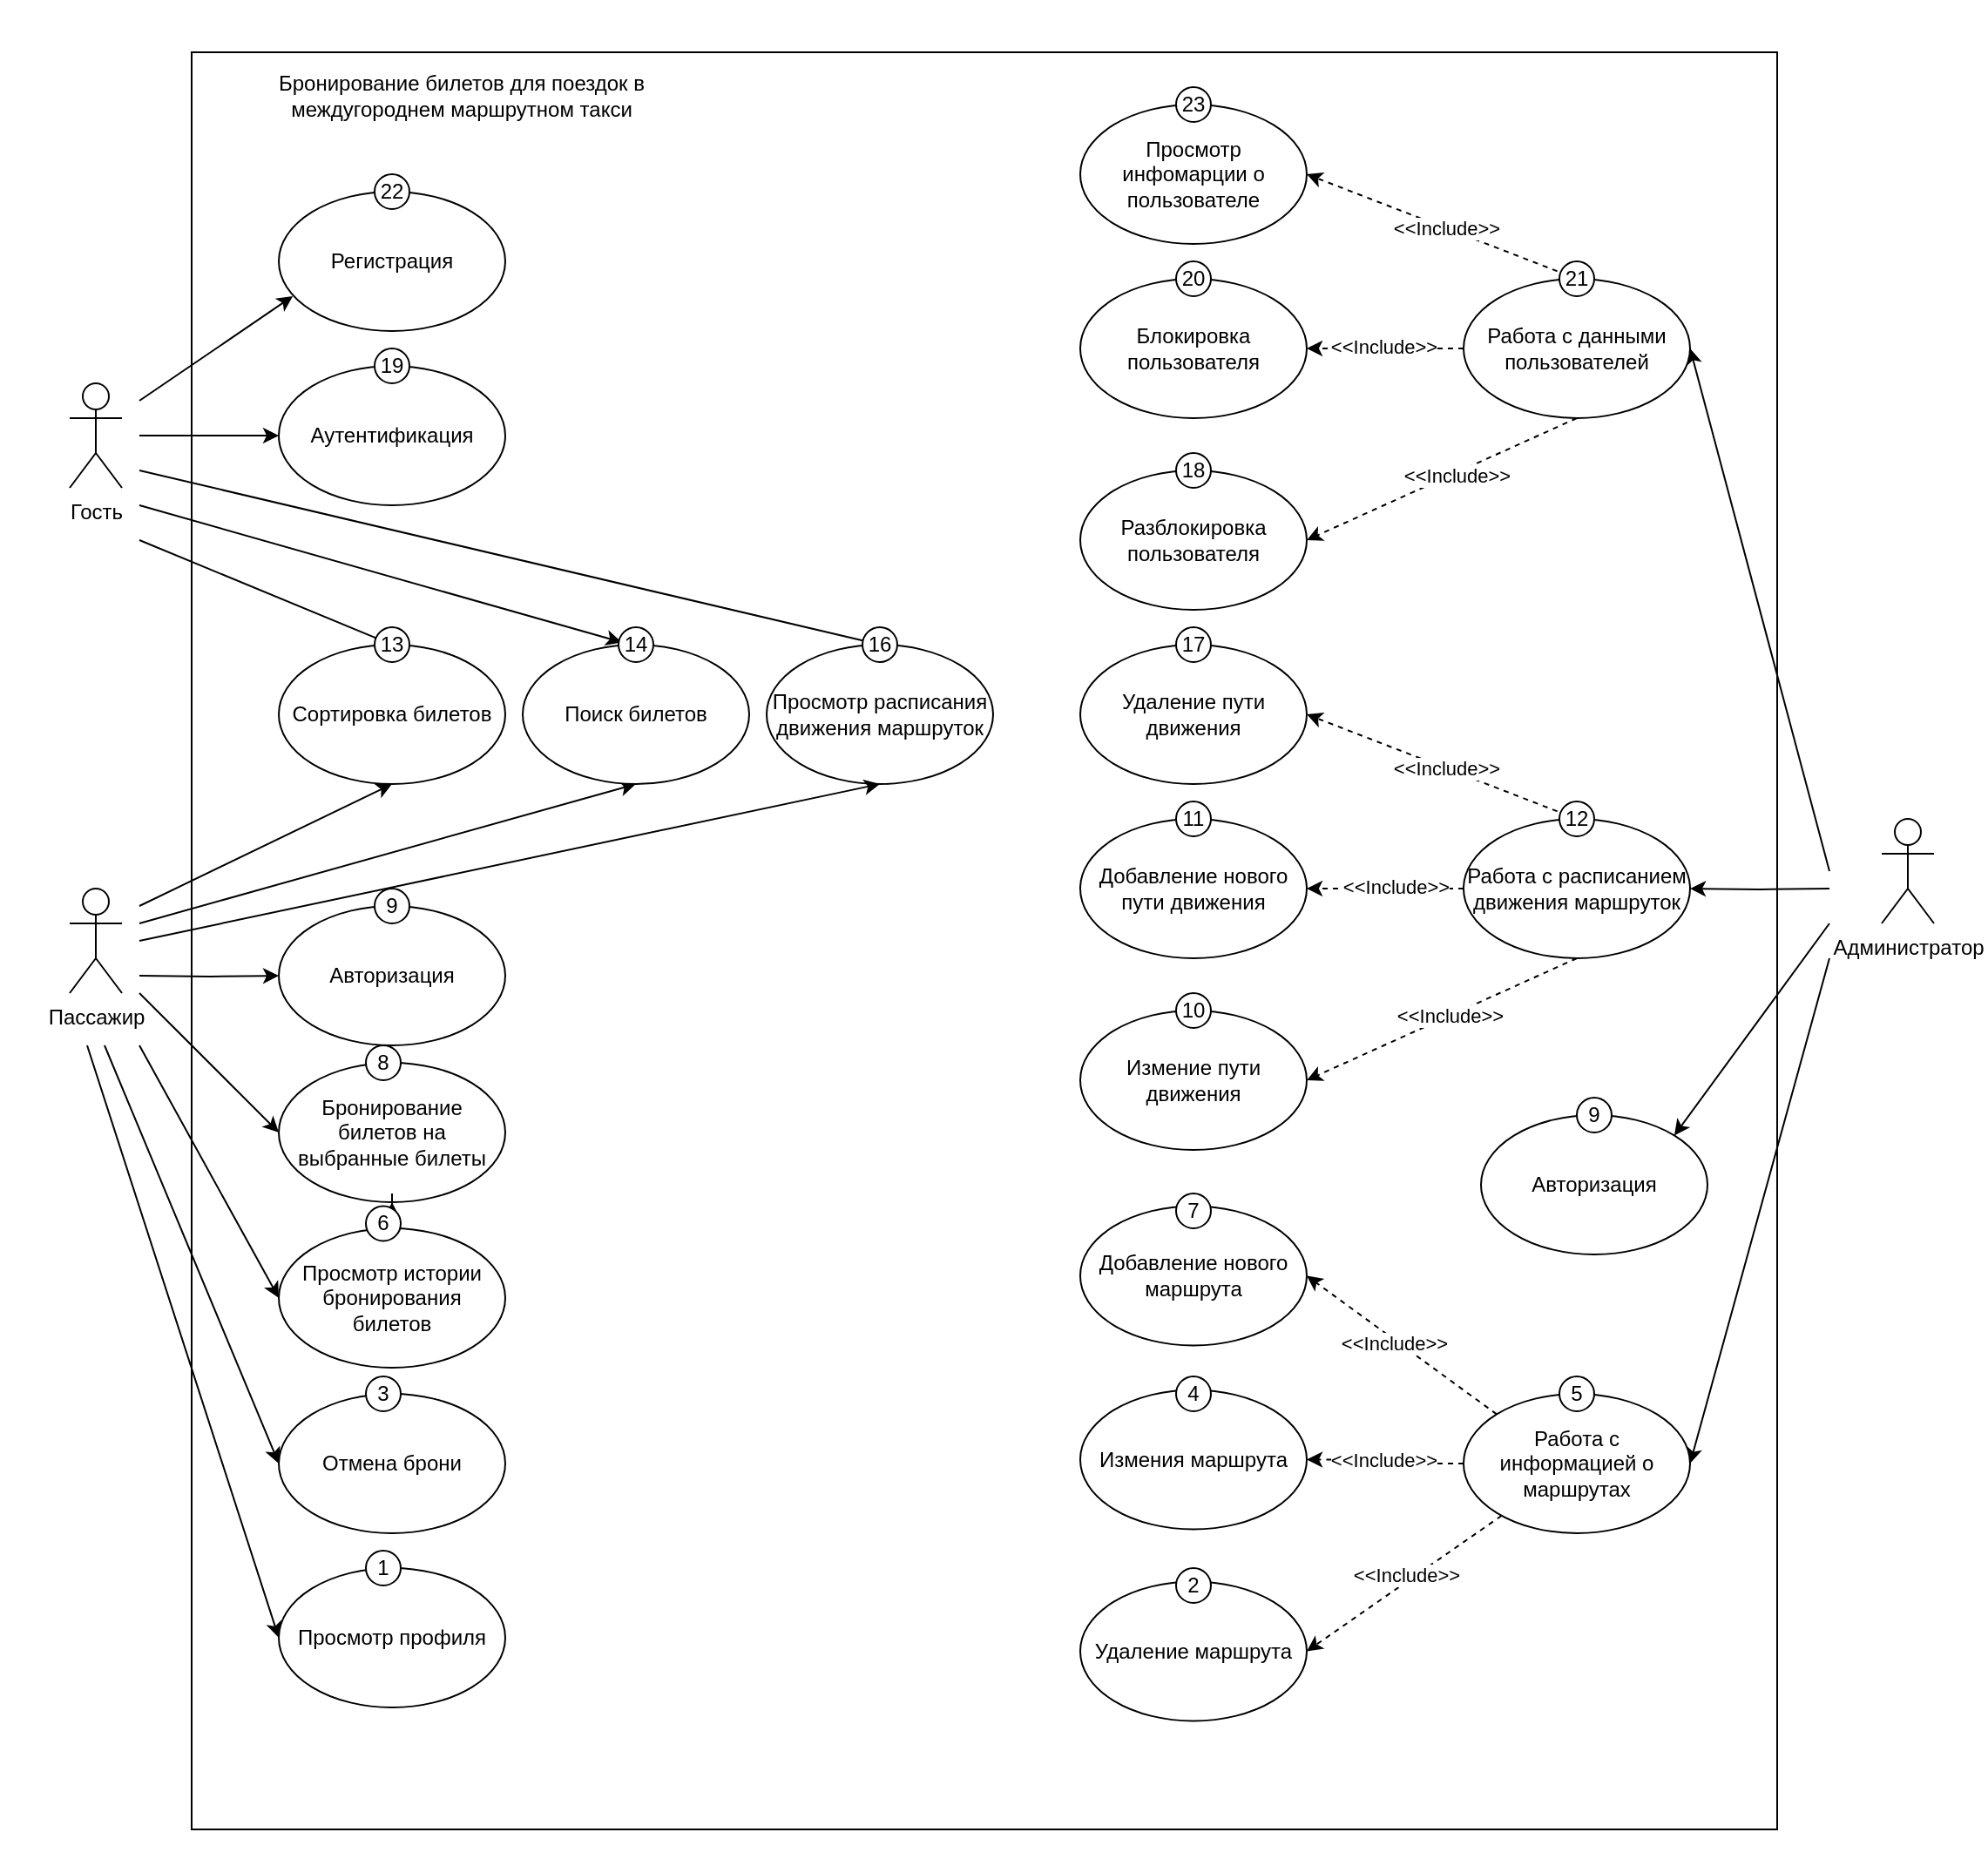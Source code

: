 <mxfile scale="1" border="0" version="27.0.2">
  <diagram name="Страница — 1" id="tVo80yXTS3YNUu0YM0oC">
    <mxGraphModel dx="986" dy="1779" grid="1" gridSize="10" guides="1" tooltips="1" connect="1" arrows="1" fold="1" page="1" pageScale="1" pageWidth="827" pageHeight="1169" math="0" shadow="0">
      <root>
        <mxCell id="0" />
        <mxCell id="1" parent="0" />
        <mxCell id="y8AcA3RfYhAo55rkY82s-3" value="" style="rounded=0;whiteSpace=wrap;html=1;strokeColor=none;fillColor=none;" parent="1" vertex="1">
          <mxGeometry x="140" y="-160" width="1140" height="1070" as="geometry" />
        </mxCell>
        <mxCell id="59P-E7fQcG6qTWoPVHXk-95" value="" style="rounded=0;whiteSpace=wrap;html=1;" parent="1" vertex="1">
          <mxGeometry x="250" y="-130" width="910" height="1020" as="geometry" />
        </mxCell>
        <mxCell id="59P-E7fQcG6qTWoPVHXk-17" style="rounded=0;orthogonalLoop=1;jettySize=auto;html=1;entryX=0.5;entryY=0;entryDx=0;entryDy=0;" parent="1" target="59P-E7fQcG6qTWoPVHXk-8" edge="1">
          <mxGeometry relative="1" as="geometry">
            <mxPoint x="220" y="150" as="sourcePoint" />
          </mxGeometry>
        </mxCell>
        <mxCell id="59P-E7fQcG6qTWoPVHXk-18" style="rounded=0;orthogonalLoop=1;jettySize=auto;html=1;entryX=0.437;entryY=-0.017;entryDx=0;entryDy=0;entryPerimeter=0;" parent="1" target="59P-E7fQcG6qTWoPVHXk-7" edge="1">
          <mxGeometry relative="1" as="geometry">
            <mxPoint x="220" y="130" as="sourcePoint" />
          </mxGeometry>
        </mxCell>
        <mxCell id="59P-E7fQcG6qTWoPVHXk-19" style="rounded=0;orthogonalLoop=1;jettySize=auto;html=1;entryX=0;entryY=0.5;entryDx=0;entryDy=0;" parent="1" target="59P-E7fQcG6qTWoPVHXk-5" edge="1">
          <mxGeometry relative="1" as="geometry">
            <mxPoint x="220" y="90" as="sourcePoint" />
          </mxGeometry>
        </mxCell>
        <mxCell id="59P-E7fQcG6qTWoPVHXk-25" style="rounded=0;orthogonalLoop=1;jettySize=auto;html=1;entryX=0.5;entryY=0;entryDx=0;entryDy=0;" parent="1" target="59P-E7fQcG6qTWoPVHXk-6" edge="1">
          <mxGeometry relative="1" as="geometry">
            <mxPoint x="220" y="110" as="sourcePoint" />
          </mxGeometry>
        </mxCell>
        <mxCell id="59P-E7fQcG6qTWoPVHXk-1" value="Гость" style="shape=umlActor;verticalLabelPosition=bottom;verticalAlign=top;html=1;outlineConnect=0;" parent="1" vertex="1">
          <mxGeometry x="180" y="60" width="30" height="60" as="geometry" />
        </mxCell>
        <mxCell id="59P-E7fQcG6qTWoPVHXk-15" style="rounded=0;orthogonalLoop=1;jettySize=auto;html=1;entryX=0.5;entryY=1;entryDx=0;entryDy=0;" parent="1" target="59P-E7fQcG6qTWoPVHXk-8" edge="1">
          <mxGeometry relative="1" as="geometry">
            <mxPoint x="220" y="360" as="sourcePoint" />
          </mxGeometry>
        </mxCell>
        <mxCell id="59P-E7fQcG6qTWoPVHXk-16" style="rounded=0;orthogonalLoop=1;jettySize=auto;html=1;entryX=0.5;entryY=1;entryDx=0;entryDy=0;" parent="1" target="59P-E7fQcG6qTWoPVHXk-7" edge="1">
          <mxGeometry relative="1" as="geometry">
            <mxPoint x="220" y="370" as="sourcePoint" />
          </mxGeometry>
        </mxCell>
        <mxCell id="59P-E7fQcG6qTWoPVHXk-61" style="edgeStyle=orthogonalEdgeStyle;rounded=0;orthogonalLoop=1;jettySize=auto;html=1;entryX=0;entryY=0.5;entryDx=0;entryDy=0;" parent="1" target="59P-E7fQcG6qTWoPVHXk-22" edge="1">
          <mxGeometry relative="1" as="geometry">
            <mxPoint x="220" y="400" as="sourcePoint" />
          </mxGeometry>
        </mxCell>
        <mxCell id="59P-E7fQcG6qTWoPVHXk-62" style="rounded=0;orthogonalLoop=1;jettySize=auto;html=1;entryX=0;entryY=0.5;entryDx=0;entryDy=0;" parent="1" target="59P-E7fQcG6qTWoPVHXk-31" edge="1">
          <mxGeometry relative="1" as="geometry">
            <mxPoint x="220" y="410" as="sourcePoint" />
          </mxGeometry>
        </mxCell>
        <mxCell id="59P-E7fQcG6qTWoPVHXk-63" style="rounded=0;orthogonalLoop=1;jettySize=auto;html=1;entryX=0;entryY=0.5;entryDx=0;entryDy=0;" parent="1" target="59P-E7fQcG6qTWoPVHXk-33" edge="1">
          <mxGeometry relative="1" as="geometry">
            <mxPoint x="220" y="440" as="sourcePoint" />
          </mxGeometry>
        </mxCell>
        <mxCell id="59P-E7fQcG6qTWoPVHXk-64" style="rounded=0;orthogonalLoop=1;jettySize=auto;html=1;entryX=0;entryY=0.5;entryDx=0;entryDy=0;" parent="1" target="59P-E7fQcG6qTWoPVHXk-35" edge="1">
          <mxGeometry relative="1" as="geometry">
            <mxPoint x="200" y="440" as="sourcePoint" />
          </mxGeometry>
        </mxCell>
        <mxCell id="59P-E7fQcG6qTWoPVHXk-65" style="rounded=0;orthogonalLoop=1;jettySize=auto;html=1;entryX=0;entryY=0.5;entryDx=0;entryDy=0;" parent="1" target="59P-E7fQcG6qTWoPVHXk-36" edge="1">
          <mxGeometry relative="1" as="geometry">
            <mxPoint x="190" y="440" as="sourcePoint" />
          </mxGeometry>
        </mxCell>
        <mxCell id="59P-E7fQcG6qTWoPVHXk-2" value="Пассажир" style="shape=umlActor;verticalLabelPosition=bottom;verticalAlign=top;html=1;outlineConnect=0;" parent="1" vertex="1">
          <mxGeometry x="180" y="350" width="30" height="60" as="geometry" />
        </mxCell>
        <mxCell id="59P-E7fQcG6qTWoPVHXk-4" value="Регистрация" style="ellipse;whiteSpace=wrap;html=1;" parent="1" vertex="1">
          <mxGeometry x="300" y="-50" width="130" height="80" as="geometry" />
        </mxCell>
        <mxCell id="59P-E7fQcG6qTWoPVHXk-5" value="Аутентификация" style="ellipse;whiteSpace=wrap;html=1;" parent="1" vertex="1">
          <mxGeometry x="300" y="50" width="130" height="80" as="geometry" />
        </mxCell>
        <mxCell id="59P-E7fQcG6qTWoPVHXk-6" value="Просмотр расписания движения маршруток" style="ellipse;whiteSpace=wrap;html=1;" parent="1" vertex="1">
          <mxGeometry x="580" y="210" width="130" height="80" as="geometry" />
        </mxCell>
        <mxCell id="59P-E7fQcG6qTWoPVHXk-7" value="Поиск билетов" style="ellipse;whiteSpace=wrap;html=1;" parent="1" vertex="1">
          <mxGeometry x="440" y="210" width="130" height="80" as="geometry" />
        </mxCell>
        <mxCell id="59P-E7fQcG6qTWoPVHXk-8" value="Сортировка билетов" style="ellipse;whiteSpace=wrap;html=1;" parent="1" vertex="1">
          <mxGeometry x="300" y="210" width="130" height="80" as="geometry" />
        </mxCell>
        <mxCell id="59P-E7fQcG6qTWoPVHXk-20" style="rounded=0;orthogonalLoop=1;jettySize=auto;html=1;entryX=0.062;entryY=0.75;entryDx=0;entryDy=0;entryPerimeter=0;" parent="1" target="59P-E7fQcG6qTWoPVHXk-4" edge="1">
          <mxGeometry relative="1" as="geometry">
            <mxPoint x="220" y="70" as="sourcePoint" />
          </mxGeometry>
        </mxCell>
        <mxCell id="59P-E7fQcG6qTWoPVHXk-22" value="Авторизация" style="ellipse;whiteSpace=wrap;html=1;" parent="1" vertex="1">
          <mxGeometry x="300" y="360" width="130" height="80" as="geometry" />
        </mxCell>
        <mxCell id="59P-E7fQcG6qTWoPVHXk-27" style="rounded=0;orthogonalLoop=1;jettySize=auto;html=1;entryX=0.5;entryY=1;entryDx=0;entryDy=0;" parent="1" target="59P-E7fQcG6qTWoPVHXk-6" edge="1">
          <mxGeometry relative="1" as="geometry">
            <mxPoint x="220" y="380" as="sourcePoint" />
            <mxPoint x="590" y="290" as="targetPoint" />
          </mxGeometry>
        </mxCell>
        <mxCell id="59P-E7fQcG6qTWoPVHXk-31" value="Бронирование билетов на выбранные билеты" style="ellipse;whiteSpace=wrap;html=1;" parent="1" vertex="1">
          <mxGeometry x="300" y="450" width="130" height="80" as="geometry" />
        </mxCell>
        <mxCell id="NP4OshifZRtYgHdajPXP-8" value="" style="edgeStyle=orthogonalEdgeStyle;rounded=0;orthogonalLoop=1;jettySize=auto;html=1;" edge="1" parent="1" source="59P-E7fQcG6qTWoPVHXk-33" target="59P-E7fQcG6qTWoPVHXk-31">
          <mxGeometry relative="1" as="geometry" />
        </mxCell>
        <mxCell id="59P-E7fQcG6qTWoPVHXk-33" value="Просмотр истории бронирования билетов" style="ellipse;whiteSpace=wrap;html=1;" parent="1" vertex="1">
          <mxGeometry x="300" y="545" width="130" height="80" as="geometry" />
        </mxCell>
        <mxCell id="59P-E7fQcG6qTWoPVHXk-35" value="Отмена брони" style="ellipse;whiteSpace=wrap;html=1;" parent="1" vertex="1">
          <mxGeometry x="300" y="640" width="130" height="80" as="geometry" />
        </mxCell>
        <mxCell id="59P-E7fQcG6qTWoPVHXk-36" value="Просмотр профиля" style="ellipse;whiteSpace=wrap;html=1;" parent="1" vertex="1">
          <mxGeometry x="300" y="740" width="130" height="80" as="geometry" />
        </mxCell>
        <mxCell id="59P-E7fQcG6qTWoPVHXk-66" style="rounded=0;orthogonalLoop=1;jettySize=auto;html=1;entryX=1;entryY=0.5;entryDx=0;entryDy=0;" parent="1" target="59P-E7fQcG6qTWoPVHXk-57" edge="1">
          <mxGeometry relative="1" as="geometry">
            <mxPoint x="1190" y="340" as="sourcePoint" />
          </mxGeometry>
        </mxCell>
        <mxCell id="59P-E7fQcG6qTWoPVHXk-67" style="edgeStyle=orthogonalEdgeStyle;rounded=0;orthogonalLoop=1;jettySize=auto;html=1;entryX=1;entryY=0.5;entryDx=0;entryDy=0;" parent="1" target="59P-E7fQcG6qTWoPVHXk-46" edge="1">
          <mxGeometry relative="1" as="geometry">
            <mxPoint x="1190" y="350" as="sourcePoint" />
          </mxGeometry>
        </mxCell>
        <mxCell id="59P-E7fQcG6qTWoPVHXk-68" style="rounded=0;orthogonalLoop=1;jettySize=auto;html=1;entryX=1;entryY=0.5;entryDx=0;entryDy=0;" parent="1" target="59P-E7fQcG6qTWoPVHXk-50" edge="1">
          <mxGeometry relative="1" as="geometry">
            <mxPoint x="1190" y="390" as="sourcePoint" />
          </mxGeometry>
        </mxCell>
        <mxCell id="y8AcA3RfYhAo55rkY82s-2" style="rounded=0;orthogonalLoop=1;jettySize=auto;html=1;entryX=1;entryY=0;entryDx=0;entryDy=0;" parent="1" target="y8AcA3RfYhAo55rkY82s-1" edge="1">
          <mxGeometry relative="1" as="geometry">
            <mxPoint x="1190" y="370" as="sourcePoint" />
          </mxGeometry>
        </mxCell>
        <mxCell id="59P-E7fQcG6qTWoPVHXk-39" value="Администратор" style="shape=umlActor;verticalLabelPosition=bottom;verticalAlign=top;html=1;outlineConnect=0;" parent="1" vertex="1">
          <mxGeometry x="1220" y="310" width="30" height="60" as="geometry" />
        </mxCell>
        <mxCell id="59P-E7fQcG6qTWoPVHXk-79" style="rounded=0;orthogonalLoop=1;jettySize=auto;html=1;exitX=0.5;exitY=1;exitDx=0;exitDy=0;entryX=1;entryY=0.5;entryDx=0;entryDy=0;dashed=1;" parent="1" source="59P-E7fQcG6qTWoPVHXk-46" target="59P-E7fQcG6qTWoPVHXk-48" edge="1">
          <mxGeometry relative="1" as="geometry" />
        </mxCell>
        <mxCell id="59P-E7fQcG6qTWoPVHXk-82" value="&amp;lt;&amp;lt;Include&amp;gt;&amp;gt;" style="edgeLabel;html=1;align=center;verticalAlign=middle;resizable=0;points=[];" parent="59P-E7fQcG6qTWoPVHXk-79" vertex="1" connectable="0">
          <mxGeometry x="-0.054" relative="1" as="geometry">
            <mxPoint as="offset" />
          </mxGeometry>
        </mxCell>
        <mxCell id="59P-E7fQcG6qTWoPVHXk-83" style="rounded=0;orthogonalLoop=1;jettySize=auto;html=1;exitX=0;exitY=0.5;exitDx=0;exitDy=0;entryX=1;entryY=0.5;entryDx=0;entryDy=0;dashed=1;" parent="1" source="59P-E7fQcG6qTWoPVHXk-46" target="59P-E7fQcG6qTWoPVHXk-47" edge="1">
          <mxGeometry relative="1" as="geometry" />
        </mxCell>
        <mxCell id="59P-E7fQcG6qTWoPVHXk-85" value="&amp;lt;&amp;lt;Include&amp;gt;&amp;gt;" style="edgeLabel;html=1;align=center;verticalAlign=middle;resizable=0;points=[];" parent="59P-E7fQcG6qTWoPVHXk-83" vertex="1" connectable="0">
          <mxGeometry x="-0.122" y="-1" relative="1" as="geometry">
            <mxPoint as="offset" />
          </mxGeometry>
        </mxCell>
        <mxCell id="59P-E7fQcG6qTWoPVHXk-86" style="rounded=0;orthogonalLoop=1;jettySize=auto;html=1;exitX=0.5;exitY=0;exitDx=0;exitDy=0;entryX=1;entryY=0.5;entryDx=0;entryDy=0;dashed=1;" parent="1" source="59P-E7fQcG6qTWoPVHXk-46" target="59P-E7fQcG6qTWoPVHXk-49" edge="1">
          <mxGeometry relative="1" as="geometry" />
        </mxCell>
        <mxCell id="59P-E7fQcG6qTWoPVHXk-87" value="&amp;lt;&amp;lt;Include&amp;gt;&amp;gt;" style="edgeLabel;html=1;align=center;verticalAlign=middle;resizable=0;points=[];" parent="59P-E7fQcG6qTWoPVHXk-86" vertex="1" connectable="0">
          <mxGeometry x="-0.023" relative="1" as="geometry">
            <mxPoint as="offset" />
          </mxGeometry>
        </mxCell>
        <mxCell id="59P-E7fQcG6qTWoPVHXk-46" value="Работа с расписанием движения маршруток" style="ellipse;whiteSpace=wrap;html=1;" parent="1" vertex="1">
          <mxGeometry x="980" y="310" width="130" height="80" as="geometry" />
        </mxCell>
        <mxCell id="59P-E7fQcG6qTWoPVHXk-47" value="Добавление нового пути движения" style="ellipse;whiteSpace=wrap;html=1;" parent="1" vertex="1">
          <mxGeometry x="760" y="310" width="130" height="80" as="geometry" />
        </mxCell>
        <mxCell id="59P-E7fQcG6qTWoPVHXk-48" value="Измение  пути движения" style="ellipse;whiteSpace=wrap;html=1;" parent="1" vertex="1">
          <mxGeometry x="760" y="420" width="130" height="80" as="geometry" />
        </mxCell>
        <mxCell id="59P-E7fQcG6qTWoPVHXk-49" value="Удаление пути движения" style="ellipse;whiteSpace=wrap;html=1;" parent="1" vertex="1">
          <mxGeometry x="760" y="210" width="130" height="80" as="geometry" />
        </mxCell>
        <mxCell id="59P-E7fQcG6qTWoPVHXk-71" style="rounded=0;orthogonalLoop=1;jettySize=auto;html=1;exitX=0;exitY=0;exitDx=0;exitDy=0;entryX=1;entryY=0.5;entryDx=0;entryDy=0;dashed=1;" parent="1" source="59P-E7fQcG6qTWoPVHXk-50" target="59P-E7fQcG6qTWoPVHXk-52" edge="1">
          <mxGeometry relative="1" as="geometry" />
        </mxCell>
        <mxCell id="59P-E7fQcG6qTWoPVHXk-73" value="&amp;lt;&amp;lt;Include&amp;gt;&amp;gt;" style="edgeLabel;html=1;align=center;verticalAlign=middle;resizable=0;points=[];" parent="59P-E7fQcG6qTWoPVHXk-71" vertex="1" connectable="0">
          <mxGeometry x="0.068" y="2" relative="1" as="geometry">
            <mxPoint as="offset" />
          </mxGeometry>
        </mxCell>
        <mxCell id="59P-E7fQcG6qTWoPVHXk-74" style="edgeStyle=orthogonalEdgeStyle;rounded=0;orthogonalLoop=1;jettySize=auto;html=1;exitX=0;exitY=0.5;exitDx=0;exitDy=0;entryX=1;entryY=0.5;entryDx=0;entryDy=0;dashed=1;" parent="1" source="59P-E7fQcG6qTWoPVHXk-50" target="59P-E7fQcG6qTWoPVHXk-53" edge="1">
          <mxGeometry relative="1" as="geometry" />
        </mxCell>
        <mxCell id="59P-E7fQcG6qTWoPVHXk-76" value="&amp;lt;&amp;lt;Include&amp;gt;&amp;gt;" style="edgeLabel;html=1;align=center;verticalAlign=middle;resizable=0;points=[];" parent="59P-E7fQcG6qTWoPVHXk-74" vertex="1" connectable="0">
          <mxGeometry x="0.057" y="-1" relative="1" as="geometry">
            <mxPoint y="1" as="offset" />
          </mxGeometry>
        </mxCell>
        <mxCell id="59P-E7fQcG6qTWoPVHXk-77" style="rounded=0;orthogonalLoop=1;jettySize=auto;html=1;entryX=1;entryY=0.5;entryDx=0;entryDy=0;dashed=1;" parent="1" source="59P-E7fQcG6qTWoPVHXk-50" target="59P-E7fQcG6qTWoPVHXk-54" edge="1">
          <mxGeometry relative="1" as="geometry" />
        </mxCell>
        <mxCell id="59P-E7fQcG6qTWoPVHXk-78" value="&amp;lt;&amp;lt;Include&amp;gt;&amp;gt;" style="edgeLabel;html=1;align=center;verticalAlign=middle;resizable=0;points=[];" parent="59P-E7fQcG6qTWoPVHXk-77" vertex="1" connectable="0">
          <mxGeometry x="-0.057" y="-4" relative="1" as="geometry">
            <mxPoint as="offset" />
          </mxGeometry>
        </mxCell>
        <mxCell id="59P-E7fQcG6qTWoPVHXk-50" value="Работа с информацией о маршрутах" style="ellipse;whiteSpace=wrap;html=1;" parent="1" vertex="1">
          <mxGeometry x="980" y="640" width="130" height="80" as="geometry" />
        </mxCell>
        <mxCell id="59P-E7fQcG6qTWoPVHXk-52" value="Добавление нового маршрута" style="ellipse;whiteSpace=wrap;html=1;" parent="1" vertex="1">
          <mxGeometry x="760" y="532.25" width="130" height="80" as="geometry" />
        </mxCell>
        <mxCell id="59P-E7fQcG6qTWoPVHXk-53" value="Измения маршрута" style="ellipse;whiteSpace=wrap;html=1;" parent="1" vertex="1">
          <mxGeometry x="760" y="637.75" width="130" height="80" as="geometry" />
        </mxCell>
        <mxCell id="59P-E7fQcG6qTWoPVHXk-54" value="Удаление маршрута" style="ellipse;whiteSpace=wrap;html=1;" parent="1" vertex="1">
          <mxGeometry x="760" y="747.75" width="130" height="80" as="geometry" />
        </mxCell>
        <mxCell id="59P-E7fQcG6qTWoPVHXk-88" style="rounded=0;orthogonalLoop=1;jettySize=auto;html=1;exitX=0.5;exitY=1;exitDx=0;exitDy=0;entryX=1;entryY=0.5;entryDx=0;entryDy=0;dashed=1;" parent="1" source="59P-E7fQcG6qTWoPVHXk-57" target="59P-E7fQcG6qTWoPVHXk-59" edge="1">
          <mxGeometry relative="1" as="geometry" />
        </mxCell>
        <mxCell id="59P-E7fQcG6qTWoPVHXk-89" value="&amp;lt;&amp;lt;Include&amp;gt;&amp;gt;" style="edgeLabel;html=1;align=center;verticalAlign=middle;resizable=0;points=[];" parent="59P-E7fQcG6qTWoPVHXk-88" vertex="1" connectable="0">
          <mxGeometry x="-0.1" y="1" relative="1" as="geometry">
            <mxPoint as="offset" />
          </mxGeometry>
        </mxCell>
        <mxCell id="59P-E7fQcG6qTWoPVHXk-90" style="rounded=0;orthogonalLoop=1;jettySize=auto;html=1;exitX=0;exitY=0.5;exitDx=0;exitDy=0;entryX=1;entryY=0.5;entryDx=0;entryDy=0;dashed=1;" parent="1" source="59P-E7fQcG6qTWoPVHXk-57" target="59P-E7fQcG6qTWoPVHXk-58" edge="1">
          <mxGeometry relative="1" as="geometry" />
        </mxCell>
        <mxCell id="59P-E7fQcG6qTWoPVHXk-91" value="&amp;lt;&amp;lt;Include&amp;gt;&amp;gt;" style="edgeLabel;html=1;align=center;verticalAlign=middle;resizable=0;points=[];" parent="59P-E7fQcG6qTWoPVHXk-90" vertex="1" connectable="0">
          <mxGeometry x="0.017" y="-1" relative="1" as="geometry">
            <mxPoint as="offset" />
          </mxGeometry>
        </mxCell>
        <mxCell id="59P-E7fQcG6qTWoPVHXk-93" style="rounded=0;orthogonalLoop=1;jettySize=auto;html=1;exitX=0.5;exitY=0;exitDx=0;exitDy=0;entryX=1;entryY=0.5;entryDx=0;entryDy=0;dashed=1;" parent="1" source="59P-E7fQcG6qTWoPVHXk-57" target="59P-E7fQcG6qTWoPVHXk-60" edge="1">
          <mxGeometry relative="1" as="geometry" />
        </mxCell>
        <mxCell id="59P-E7fQcG6qTWoPVHXk-94" value="&amp;lt;&amp;lt;Include&amp;gt;&amp;gt;" style="edgeLabel;html=1;align=center;verticalAlign=middle;resizable=0;points=[];" parent="59P-E7fQcG6qTWoPVHXk-93" vertex="1" connectable="0">
          <mxGeometry x="-0.023" relative="1" as="geometry">
            <mxPoint as="offset" />
          </mxGeometry>
        </mxCell>
        <mxCell id="59P-E7fQcG6qTWoPVHXk-57" value="Работа с данными пользователей" style="ellipse;whiteSpace=wrap;html=1;" parent="1" vertex="1">
          <mxGeometry x="980" width="130" height="80" as="geometry" />
        </mxCell>
        <mxCell id="59P-E7fQcG6qTWoPVHXk-58" value="Блокировка пользователя" style="ellipse;whiteSpace=wrap;html=1;" parent="1" vertex="1">
          <mxGeometry x="760" width="130" height="80" as="geometry" />
        </mxCell>
        <mxCell id="59P-E7fQcG6qTWoPVHXk-59" value="Разблокировка пользователя" style="ellipse;whiteSpace=wrap;html=1;" parent="1" vertex="1">
          <mxGeometry x="760" y="110" width="130" height="80" as="geometry" />
        </mxCell>
        <mxCell id="59P-E7fQcG6qTWoPVHXk-60" value="Просмотр инфомарции о пользователе" style="ellipse;whiteSpace=wrap;html=1;" parent="1" vertex="1">
          <mxGeometry x="760" y="-100" width="130" height="80" as="geometry" />
        </mxCell>
        <mxCell id="L0CFW1h8vjskPXfSY8Z--1" value="Бронирование билетов для поездок в междугороднем маршрутном такси" style="text;html=1;align=center;verticalAlign=middle;whiteSpace=wrap;rounded=0;" parent="1" vertex="1">
          <mxGeometry x="260" y="-120" width="290" height="30" as="geometry" />
        </mxCell>
        <mxCell id="y8AcA3RfYhAo55rkY82s-1" value="Авторизация" style="ellipse;whiteSpace=wrap;html=1;" parent="1" vertex="1">
          <mxGeometry x="990" y="480" width="130" height="80" as="geometry" />
        </mxCell>
        <mxCell id="NP4OshifZRtYgHdajPXP-1" value="1" style="ellipse;whiteSpace=wrap;html=1;" vertex="1" parent="1">
          <mxGeometry x="350" y="730" width="20" height="20" as="geometry" />
        </mxCell>
        <mxCell id="NP4OshifZRtYgHdajPXP-2" value="2" style="ellipse;whiteSpace=wrap;html=1;" vertex="1" parent="1">
          <mxGeometry x="815" y="740" width="20" height="20" as="geometry" />
        </mxCell>
        <mxCell id="NP4OshifZRtYgHdajPXP-3" value="3" style="ellipse;whiteSpace=wrap;html=1;" vertex="1" parent="1">
          <mxGeometry x="350" y="630" width="20" height="20" as="geometry" />
        </mxCell>
        <mxCell id="NP4OshifZRtYgHdajPXP-4" value="4" style="ellipse;whiteSpace=wrap;html=1;" vertex="1" parent="1">
          <mxGeometry x="815" y="630" width="20" height="20" as="geometry" />
        </mxCell>
        <mxCell id="NP4OshifZRtYgHdajPXP-5" value="5" style="ellipse;whiteSpace=wrap;html=1;" vertex="1" parent="1">
          <mxGeometry x="1035" y="630" width="20" height="20" as="geometry" />
        </mxCell>
        <mxCell id="NP4OshifZRtYgHdajPXP-6" value="6" style="ellipse;whiteSpace=wrap;html=1;" vertex="1" parent="1">
          <mxGeometry x="350" y="532.25" width="20" height="20" as="geometry" />
        </mxCell>
        <mxCell id="NP4OshifZRtYgHdajPXP-7" value="7" style="ellipse;whiteSpace=wrap;html=1;" vertex="1" parent="1">
          <mxGeometry x="815" y="525" width="20" height="20" as="geometry" />
        </mxCell>
        <mxCell id="NP4OshifZRtYgHdajPXP-9" value="8" style="ellipse;whiteSpace=wrap;html=1;" vertex="1" parent="1">
          <mxGeometry x="350" y="440" width="20" height="20" as="geometry" />
        </mxCell>
        <mxCell id="NP4OshifZRtYgHdajPXP-10" value="10" style="ellipse;whiteSpace=wrap;html=1;" vertex="1" parent="1">
          <mxGeometry x="815" y="410" width="20" height="20" as="geometry" />
        </mxCell>
        <mxCell id="NP4OshifZRtYgHdajPXP-11" value="9" style="ellipse;whiteSpace=wrap;html=1;" vertex="1" parent="1">
          <mxGeometry x="1045" y="470" width="20" height="20" as="geometry" />
        </mxCell>
        <mxCell id="NP4OshifZRtYgHdajPXP-12" value="9" style="ellipse;whiteSpace=wrap;html=1;" vertex="1" parent="1">
          <mxGeometry x="355" y="350" width="20" height="20" as="geometry" />
        </mxCell>
        <mxCell id="NP4OshifZRtYgHdajPXP-13" value="11" style="ellipse;whiteSpace=wrap;html=1;" vertex="1" parent="1">
          <mxGeometry x="815" y="300" width="20" height="20" as="geometry" />
        </mxCell>
        <mxCell id="NP4OshifZRtYgHdajPXP-14" value="12" style="ellipse;whiteSpace=wrap;html=1;" vertex="1" parent="1">
          <mxGeometry x="1035" y="300" width="20" height="20" as="geometry" />
        </mxCell>
        <mxCell id="NP4OshifZRtYgHdajPXP-15" value="13" style="ellipse;whiteSpace=wrap;html=1;" vertex="1" parent="1">
          <mxGeometry x="355" y="200" width="20" height="20" as="geometry" />
        </mxCell>
        <mxCell id="NP4OshifZRtYgHdajPXP-17" value="14" style="ellipse;whiteSpace=wrap;html=1;" vertex="1" parent="1">
          <mxGeometry x="495" y="200" width="20" height="20" as="geometry" />
        </mxCell>
        <mxCell id="NP4OshifZRtYgHdajPXP-18" value="16" style="ellipse;whiteSpace=wrap;html=1;" vertex="1" parent="1">
          <mxGeometry x="635" y="200" width="20" height="20" as="geometry" />
        </mxCell>
        <mxCell id="NP4OshifZRtYgHdajPXP-19" value="17" style="ellipse;whiteSpace=wrap;html=1;" vertex="1" parent="1">
          <mxGeometry x="815" y="200" width="20" height="20" as="geometry" />
        </mxCell>
        <mxCell id="NP4OshifZRtYgHdajPXP-20" value="18" style="ellipse;whiteSpace=wrap;html=1;" vertex="1" parent="1">
          <mxGeometry x="815" y="100" width="20" height="20" as="geometry" />
        </mxCell>
        <mxCell id="NP4OshifZRtYgHdajPXP-21" value="19" style="ellipse;whiteSpace=wrap;html=1;" vertex="1" parent="1">
          <mxGeometry x="355" y="40" width="20" height="20" as="geometry" />
        </mxCell>
        <mxCell id="NP4OshifZRtYgHdajPXP-22" value="20" style="ellipse;whiteSpace=wrap;html=1;" vertex="1" parent="1">
          <mxGeometry x="815" y="-10" width="20" height="20" as="geometry" />
        </mxCell>
        <mxCell id="NP4OshifZRtYgHdajPXP-24" value="21" style="ellipse;whiteSpace=wrap;html=1;" vertex="1" parent="1">
          <mxGeometry x="1035" y="-10" width="20" height="20" as="geometry" />
        </mxCell>
        <mxCell id="NP4OshifZRtYgHdajPXP-25" value="22" style="ellipse;whiteSpace=wrap;html=1;" vertex="1" parent="1">
          <mxGeometry x="355" y="-60" width="20" height="20" as="geometry" />
        </mxCell>
        <mxCell id="NP4OshifZRtYgHdajPXP-26" value="23" style="ellipse;whiteSpace=wrap;html=1;" vertex="1" parent="1">
          <mxGeometry x="815" y="-110" width="20" height="20" as="geometry" />
        </mxCell>
      </root>
    </mxGraphModel>
  </diagram>
</mxfile>
